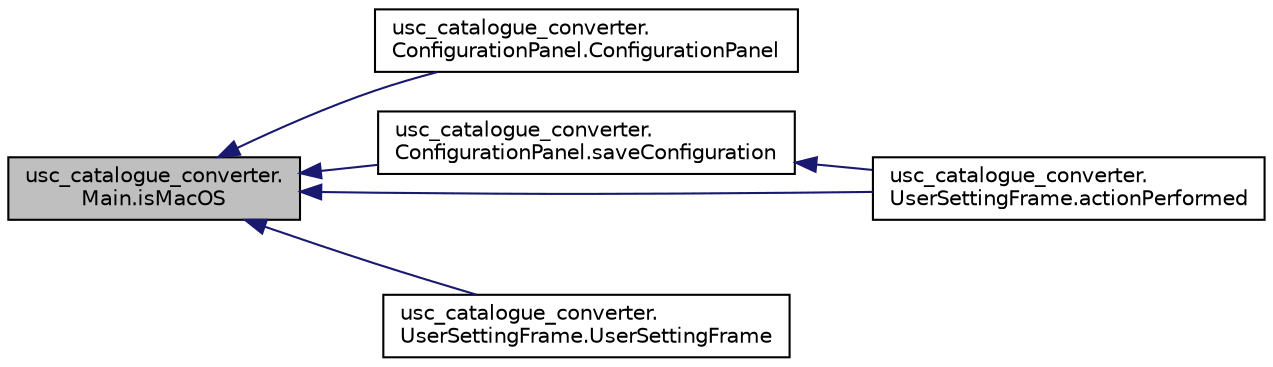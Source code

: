 digraph "usc_catalogue_converter.Main.isMacOS"
{
  edge [fontname="Helvetica",fontsize="10",labelfontname="Helvetica",labelfontsize="10"];
  node [fontname="Helvetica",fontsize="10",shape=record];
  rankdir="LR";
  Node47 [label="usc_catalogue_converter.\lMain.isMacOS",height=0.2,width=0.4,color="black", fillcolor="grey75", style="filled", fontcolor="black"];
  Node47 -> Node48 [dir="back",color="midnightblue",fontsize="10",style="solid",fontname="Helvetica"];
  Node48 [label="usc_catalogue_converter.\lConfigurationPanel.ConfigurationPanel",height=0.2,width=0.4,color="black", fillcolor="white", style="filled",URL="$d5/d48/classusc__catalogue__converter_1_1_configuration_panel.html#afd725060a6e983879cd662fa74895243"];
  Node47 -> Node49 [dir="back",color="midnightblue",fontsize="10",style="solid",fontname="Helvetica"];
  Node49 [label="usc_catalogue_converter.\lConfigurationPanel.saveConfiguration",height=0.2,width=0.4,color="black", fillcolor="white", style="filled",URL="$d5/d48/classusc__catalogue__converter_1_1_configuration_panel.html#aac28a212896c86e3e34ea3d340e87858"];
  Node49 -> Node50 [dir="back",color="midnightblue",fontsize="10",style="solid",fontname="Helvetica"];
  Node50 [label="usc_catalogue_converter.\lUserSettingFrame.actionPerformed",height=0.2,width=0.4,color="black", fillcolor="white", style="filled",URL="$d4/dd8/classusc__catalogue__converter_1_1_user_setting_frame.html#a57130353766afa50b1f9b0cb377d7442"];
  Node47 -> Node51 [dir="back",color="midnightblue",fontsize="10",style="solid",fontname="Helvetica"];
  Node51 [label="usc_catalogue_converter.\lUserSettingFrame.UserSettingFrame",height=0.2,width=0.4,color="black", fillcolor="white", style="filled",URL="$d4/dd8/classusc__catalogue__converter_1_1_user_setting_frame.html#a7cedcdeffd1bf9d7fe841e1119342479"];
  Node47 -> Node50 [dir="back",color="midnightblue",fontsize="10",style="solid",fontname="Helvetica"];
}
